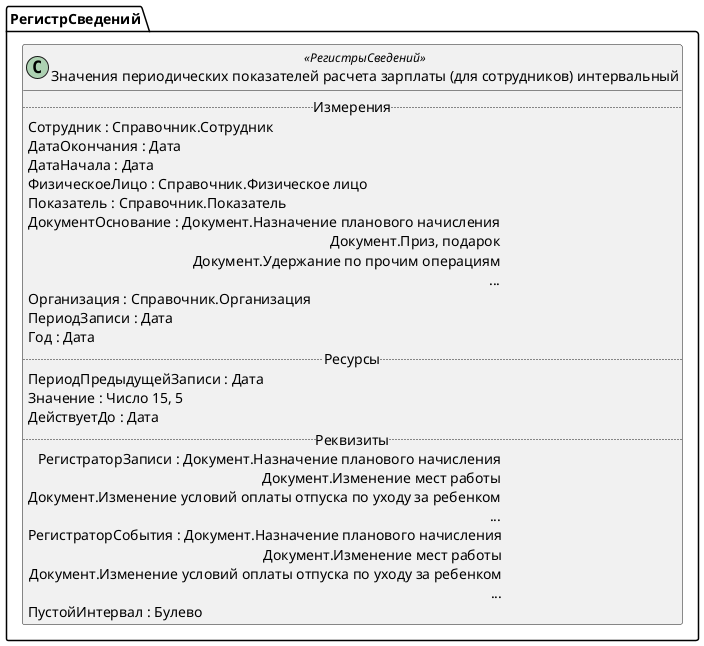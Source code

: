 ﻿@startuml ЗначенияПериодическихПоказателейРасчетаЗарплатыСотрудниковИнтервальный
'!include templates.wsd
'..\include templates.wsd
class РегистрСведений.ЗначенияПериодическихПоказателейРасчетаЗарплатыСотрудниковИнтервальный as "Значения периодических показателей расчета зарплаты (для сотрудников) интервальный" <<РегистрыСведений>>
{
..Измерения..
Сотрудник : Справочник.Сотрудник
ДатаОкончания : Дата
ДатаНачала : Дата
ФизическоеЛицо : Справочник.Физическое лицо
Показатель : Справочник.Показатель
ДокументОснование : Документ.Назначение планового начисления\rДокумент.Приз, подарок\rДокумент.Удержание по прочим операциям\r...
Организация : Справочник.Организация
ПериодЗаписи : Дата
Год : Дата
..Ресурсы..
ПериодПредыдущейЗаписи : Дата
Значение : Число 15, 5
ДействуетДо : Дата
..Реквизиты..
РегистраторЗаписи : Документ.Назначение планового начисления\rДокумент.Изменение мест работы\rДокумент.Изменение условий оплаты отпуска по уходу за ребенком\r...
РегистраторСобытия : Документ.Назначение планового начисления\rДокумент.Изменение мест работы\rДокумент.Изменение условий оплаты отпуска по уходу за ребенком\r...
ПустойИнтервал : Булево
}
@enduml
